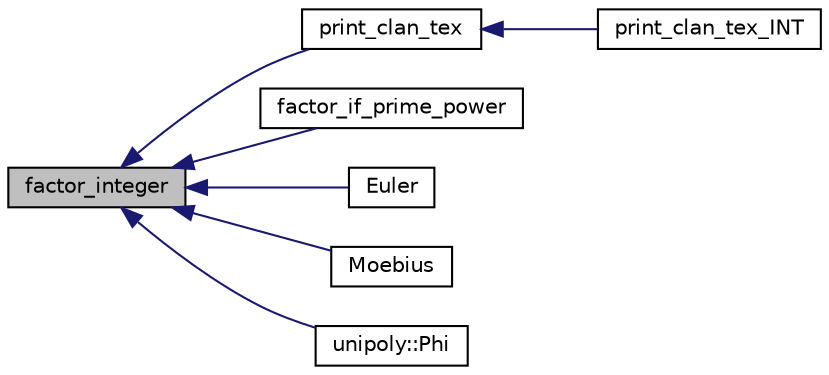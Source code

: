 digraph "factor_integer"
{
  edge [fontname="Helvetica",fontsize="10",labelfontname="Helvetica",labelfontsize="10"];
  node [fontname="Helvetica",fontsize="10",shape=record];
  rankdir="LR";
  Node1510 [label="factor_integer",height=0.2,width=0.4,color="black", fillcolor="grey75", style="filled", fontcolor="black"];
  Node1510 -> Node1511 [dir="back",color="midnightblue",fontsize="10",style="solid",fontname="Helvetica"];
  Node1511 [label="print_clan_tex",height=0.2,width=0.4,color="black", fillcolor="white", style="filled",URL="$d9/d60/discreta_8h.html#a46caf83aa0d557a42ac3710c7f5dc665"];
  Node1511 -> Node1512 [dir="back",color="midnightblue",fontsize="10",style="solid",fontname="Helvetica"];
  Node1512 [label="print_clan_tex_INT",height=0.2,width=0.4,color="black", fillcolor="white", style="filled",URL="$d9/d60/discreta_8h.html#a6940852a56bea54b6b60aa35e5894664"];
  Node1510 -> Node1513 [dir="back",color="midnightblue",fontsize="10",style="solid",fontname="Helvetica"];
  Node1513 [label="factor_if_prime_power",height=0.2,width=0.4,color="black", fillcolor="white", style="filled",URL="$d3/d72/global_8_c.html#ac66689a1831f1441ba096694995b5944"];
  Node1510 -> Node1514 [dir="back",color="midnightblue",fontsize="10",style="solid",fontname="Helvetica"];
  Node1514 [label="Euler",height=0.2,width=0.4,color="black", fillcolor="white", style="filled",URL="$d3/d72/global_8_c.html#af15585e99628f28c0fe1efb1b15caf79"];
  Node1510 -> Node1515 [dir="back",color="midnightblue",fontsize="10",style="solid",fontname="Helvetica"];
  Node1515 [label="Moebius",height=0.2,width=0.4,color="black", fillcolor="white", style="filled",URL="$d3/d72/global_8_c.html#aafefa2cd6c3ce1547f5ab6c28456ca03"];
  Node1510 -> Node1516 [dir="back",color="midnightblue",fontsize="10",style="solid",fontname="Helvetica"];
  Node1516 [label="unipoly::Phi",height=0.2,width=0.4,color="black", fillcolor="white", style="filled",URL="$d1/d89/classunipoly.html#a50f2edff215daebf54b1e010d99f630d"];
}

